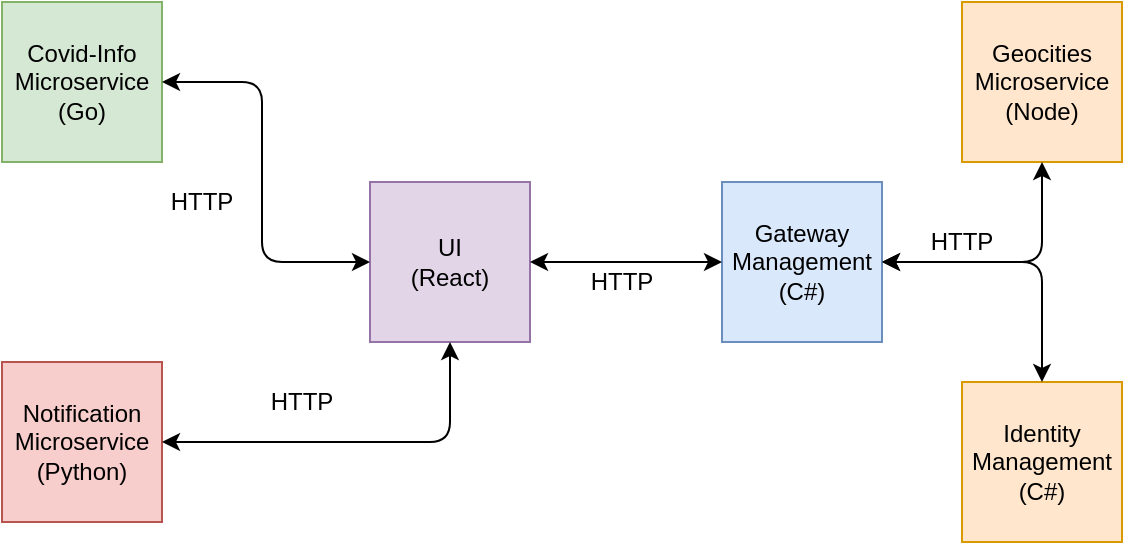 <mxfile version="15.2.7" type="device"><diagram id="3YsFWmxR8JtiOk4lyDoI" name="Page-1"><mxGraphModel dx="1422" dy="794" grid="1" gridSize="10" guides="1" tooltips="1" connect="1" arrows="1" fold="1" page="1" pageScale="1" pageWidth="827" pageHeight="1169" math="0" shadow="0"><root><mxCell id="0"/><mxCell id="1" parent="0"/><mxCell id="MGtGCEG7c4A6rWJ1eTBw-1" value="UI&lt;br&gt;(React)" style="whiteSpace=wrap;html=1;aspect=fixed;fillColor=#e1d5e7;strokeColor=#9673a6;" vertex="1" parent="1"><mxGeometry x="374" y="150" width="80" height="80" as="geometry"/></mxCell><mxCell id="MGtGCEG7c4A6rWJ1eTBw-2" value="Notification Microservice&lt;br&gt;(Python)" style="whiteSpace=wrap;html=1;aspect=fixed;fillColor=#f8cecc;strokeColor=#b85450;" vertex="1" parent="1"><mxGeometry x="190" y="240" width="80" height="80" as="geometry"/></mxCell><mxCell id="MGtGCEG7c4A6rWJ1eTBw-3" value="Covid-Info&lt;br&gt;Microservice&lt;br&gt;(Go)" style="whiteSpace=wrap;html=1;aspect=fixed;fillColor=#d5e8d4;strokeColor=#82b366;" vertex="1" parent="1"><mxGeometry x="190" y="60" width="80" height="80" as="geometry"/></mxCell><mxCell id="MGtGCEG7c4A6rWJ1eTBw-4" value="Gateway&lt;br&gt;Management&lt;br&gt;(C#)" style="whiteSpace=wrap;html=1;aspect=fixed;fillColor=#dae8fc;strokeColor=#6c8ebf;" vertex="1" parent="1"><mxGeometry x="550" y="150" width="80" height="80" as="geometry"/></mxCell><mxCell id="MGtGCEG7c4A6rWJ1eTBw-6" value="Geocities&lt;br&gt;Microservice&lt;br&gt;(Node)" style="whiteSpace=wrap;html=1;aspect=fixed;fillColor=#ffe6cc;strokeColor=#d79b00;" vertex="1" parent="1"><mxGeometry x="670" y="60" width="80" height="80" as="geometry"/></mxCell><mxCell id="MGtGCEG7c4A6rWJ1eTBw-9" value="Identity&lt;br&gt;Management&lt;br&gt;(C#)" style="whiteSpace=wrap;html=1;aspect=fixed;fillColor=#ffe6cc;strokeColor=#d79b00;" vertex="1" parent="1"><mxGeometry x="670" y="250" width="80" height="80" as="geometry"/></mxCell><mxCell id="MGtGCEG7c4A6rWJ1eTBw-10" value="" style="startArrow=classic;endArrow=classic;html=1;exitX=1;exitY=0.5;exitDx=0;exitDy=0;entryX=0;entryY=0.5;entryDx=0;entryDy=0;" edge="1" parent="1" source="MGtGCEG7c4A6rWJ1eTBw-3" target="MGtGCEG7c4A6rWJ1eTBw-1"><mxGeometry width="50" height="50" relative="1" as="geometry"><mxPoint x="450" y="410" as="sourcePoint"/><mxPoint x="370" y="190" as="targetPoint"/><Array as="points"><mxPoint x="320" y="100"/><mxPoint x="320" y="190"/></Array></mxGeometry></mxCell><mxCell id="MGtGCEG7c4A6rWJ1eTBw-11" value="" style="endArrow=classic;html=1;exitX=0.5;exitY=1;exitDx=0;exitDy=0;entryX=1;entryY=0.5;entryDx=0;entryDy=0;startArrow=classic;" edge="1" parent="1" source="MGtGCEG7c4A6rWJ1eTBw-1" target="MGtGCEG7c4A6rWJ1eTBw-2"><mxGeometry width="50" height="50" relative="1" as="geometry"><mxPoint x="280" y="110" as="sourcePoint"/><mxPoint x="290" y="260" as="targetPoint"/><Array as="points"><mxPoint x="414" y="280"/></Array></mxGeometry></mxCell><mxCell id="MGtGCEG7c4A6rWJ1eTBw-12" value="HTTP" style="text;html=1;strokeColor=none;fillColor=none;align=center;verticalAlign=middle;whiteSpace=wrap;rounded=0;" vertex="1" parent="1"><mxGeometry x="270" y="150" width="40" height="20" as="geometry"/></mxCell><mxCell id="MGtGCEG7c4A6rWJ1eTBw-13" value="HTTP" style="text;html=1;strokeColor=none;fillColor=none;align=center;verticalAlign=middle;whiteSpace=wrap;rounded=0;" vertex="1" parent="1"><mxGeometry x="320" y="250" width="40" height="20" as="geometry"/></mxCell><mxCell id="MGtGCEG7c4A6rWJ1eTBw-16" value="" style="startArrow=classic;endArrow=classic;html=1;exitX=1;exitY=0.5;exitDx=0;exitDy=0;entryX=0;entryY=0.5;entryDx=0;entryDy=0;" edge="1" parent="1" target="MGtGCEG7c4A6rWJ1eTBw-4"><mxGeometry width="50" height="50" relative="1" as="geometry"><mxPoint x="454" y="190" as="sourcePoint"/><mxPoint x="558" y="280" as="targetPoint"/><Array as="points"><mxPoint x="504" y="190"/></Array></mxGeometry></mxCell><mxCell id="MGtGCEG7c4A6rWJ1eTBw-17" value="" style="endArrow=classic;html=1;exitX=0.5;exitY=0;exitDx=0;exitDy=0;entryX=1;entryY=0.5;entryDx=0;entryDy=0;startArrow=classic;" edge="1" parent="1" source="MGtGCEG7c4A6rWJ1eTBw-9"><mxGeometry width="50" height="50" relative="1" as="geometry"><mxPoint x="774" y="140" as="sourcePoint"/><mxPoint x="630" y="190" as="targetPoint"/><Array as="points"><mxPoint x="710" y="190"/></Array></mxGeometry></mxCell><mxCell id="MGtGCEG7c4A6rWJ1eTBw-18" value="" style="endArrow=classic;html=1;exitX=0.5;exitY=1;exitDx=0;exitDy=0;entryX=1;entryY=0.5;entryDx=0;entryDy=0;startArrow=classic;" edge="1" parent="1" source="MGtGCEG7c4A6rWJ1eTBw-6"><mxGeometry width="50" height="50" relative="1" as="geometry"><mxPoint x="710" y="250" as="sourcePoint"/><mxPoint x="630" y="190" as="targetPoint"/><Array as="points"><mxPoint x="710" y="190"/></Array></mxGeometry></mxCell><mxCell id="MGtGCEG7c4A6rWJ1eTBw-19" value="HTTP" style="text;html=1;strokeColor=none;fillColor=none;align=center;verticalAlign=middle;whiteSpace=wrap;rounded=0;" vertex="1" parent="1"><mxGeometry x="480" y="190" width="40" height="20" as="geometry"/></mxCell><mxCell id="MGtGCEG7c4A6rWJ1eTBw-20" value="HTTP" style="text;html=1;strokeColor=none;fillColor=none;align=center;verticalAlign=middle;whiteSpace=wrap;rounded=0;" vertex="1" parent="1"><mxGeometry x="650" y="170" width="40" height="20" as="geometry"/></mxCell></root></mxGraphModel></diagram></mxfile>